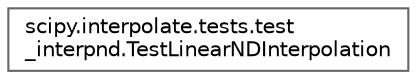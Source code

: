 digraph "Graphical Class Hierarchy"
{
 // LATEX_PDF_SIZE
  bgcolor="transparent";
  edge [fontname=Helvetica,fontsize=10,labelfontname=Helvetica,labelfontsize=10];
  node [fontname=Helvetica,fontsize=10,shape=box,height=0.2,width=0.4];
  rankdir="LR";
  Node0 [id="Node000000",label="scipy.interpolate.tests.test\l_interpnd.TestLinearNDInterpolation",height=0.2,width=0.4,color="grey40", fillcolor="white", style="filled",URL="$da/def/classscipy_1_1interpolate_1_1tests_1_1test__interpnd_1_1TestLinearNDInterpolation.html",tooltip=" "];
}
